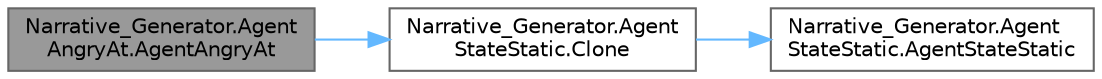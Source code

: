 digraph "Narrative_Generator.AgentAngryAt.AgentAngryAt"
{
 // LATEX_PDF_SIZE
  bgcolor="transparent";
  edge [fontname=Helvetica,fontsize=10,labelfontname=Helvetica,labelfontsize=10];
  node [fontname=Helvetica,fontsize=10,shape=box,height=0.2,width=0.4];
  rankdir="LR";
  Node1 [label="Narrative_Generator.Agent\lAngryAt.AgentAngryAt",height=0.2,width=0.4,color="gray40", fillcolor="grey60", style="filled", fontcolor="black",tooltip="Constructor with parameters of the AgentAngryAt, which creates a new instance of the AgentAngryAt bas..."];
  Node1 -> Node2 [color="steelblue1",style="solid"];
  Node2 [label="Narrative_Generator.Agent\lStateStatic.Clone",height=0.2,width=0.4,color="grey40", fillcolor="white", style="filled",URL="$class_narrative___generator_1_1_agent_state_static.html#a32adf4a2449433f482775916d9beb111",tooltip="Method for cloning an agent."];
  Node2 -> Node3 [color="steelblue1",style="solid"];
  Node3 [label="Narrative_Generator.Agent\lStateStatic.AgentStateStatic",height=0.2,width=0.4,color="grey40", fillcolor="white", style="filled",URL="$class_narrative___generator_1_1_agent_state_static.html#a4f099a7caf5f22743a45796618db1dc7",tooltip="Method-constructor of the static part of the agent (without input parameters)."];
}
